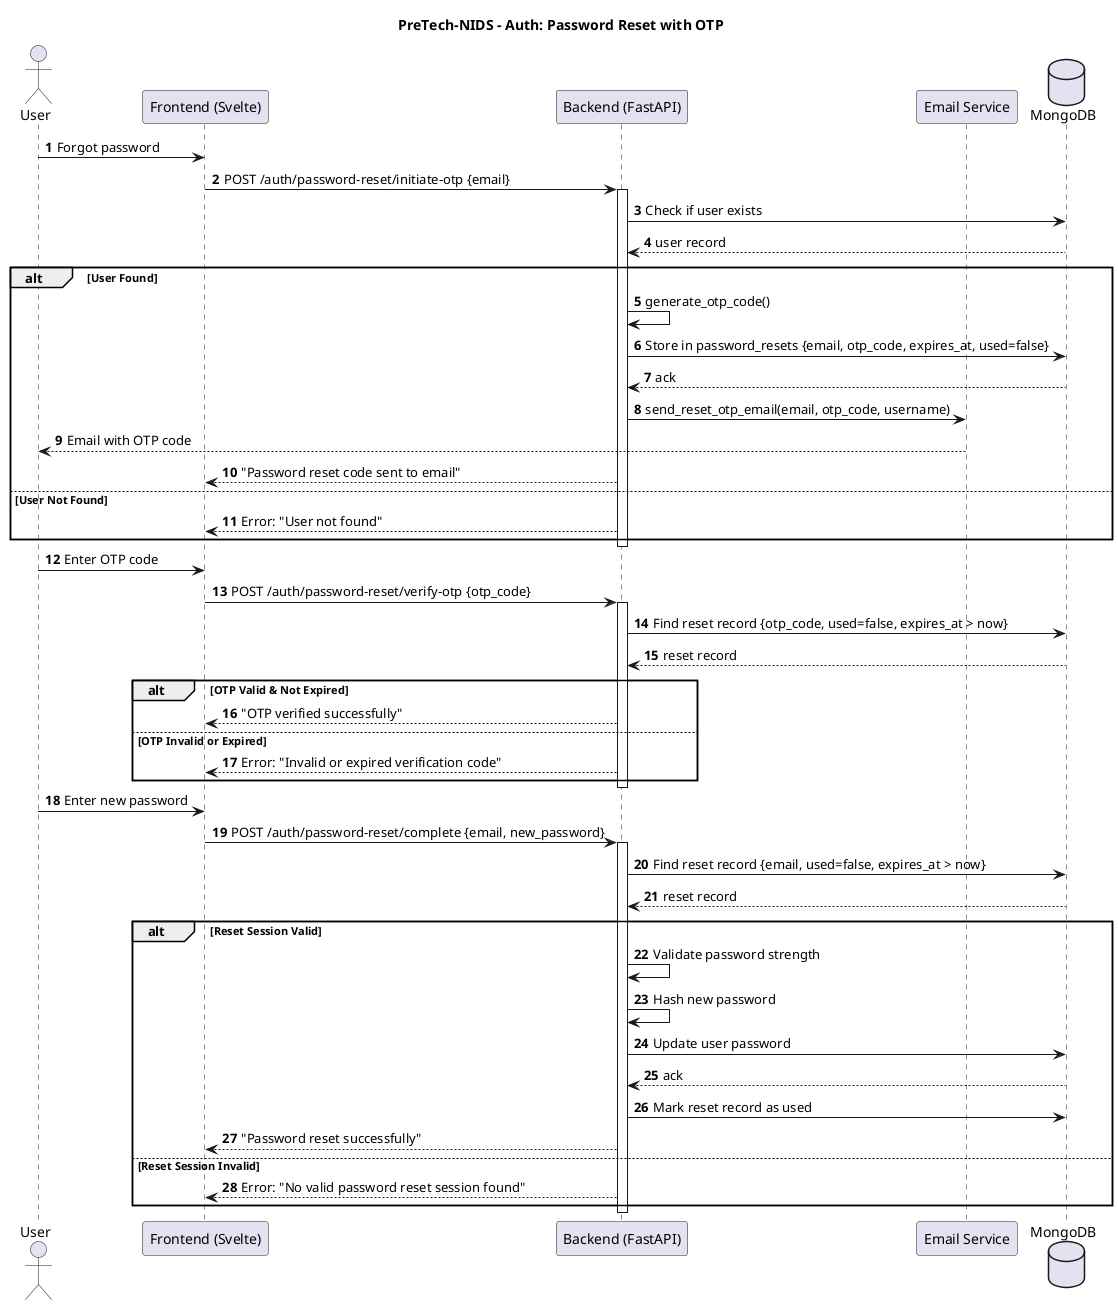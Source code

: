 @startuml
title PreTech-NIDS - Auth: Password Reset with OTP
hide circle
autonumber

actor U as "User"
participant FE as "Frontend (Svelte)"
participant BE as "Backend (FastAPI)"
participant EMAIL as "Email Service"
database DB as "MongoDB"

U -> FE : Forgot password
FE -> BE : POST /auth/password-reset/initiate-otp {email}
activate BE
BE -> DB : Check if user exists
DB --> BE : user record
alt User Found
  BE -> BE : generate_otp_code()
  BE -> DB : Store in password_resets {email, otp_code, expires_at, used=false}
  DB --> BE : ack
  BE -> EMAIL : send_reset_otp_email(email, otp_code, username)
  EMAIL --> U : Email with OTP code
  BE --> FE : "Password reset code sent to email"
else User Not Found
  BE --> FE : Error: "User not found"
end
deactivate BE

U -> FE : Enter OTP code
FE -> BE : POST /auth/password-reset/verify-otp {otp_code}
activate BE
BE -> DB : Find reset record {otp_code, used=false, expires_at > now}
DB --> BE : reset record
alt OTP Valid & Not Expired
  BE --> FE : "OTP verified successfully"
else OTP Invalid or Expired
  BE --> FE : Error: "Invalid or expired verification code"
end
deactivate BE

U -> FE : Enter new password
FE -> BE : POST /auth/password-reset/complete {email, new_password}
activate BE
BE -> DB : Find reset record {email, used=false, expires_at > now}
DB --> BE : reset record
alt Reset Session Valid
  BE -> BE : Validate password strength
  BE -> BE : Hash new password
  BE -> DB : Update user password
  DB --> BE : ack
  BE -> DB : Mark reset record as used
  BE --> FE : "Password reset successfully"
else Reset Session Invalid
  BE --> FE : Error: "No valid password reset session found"
end
deactivate BE

@enduml



